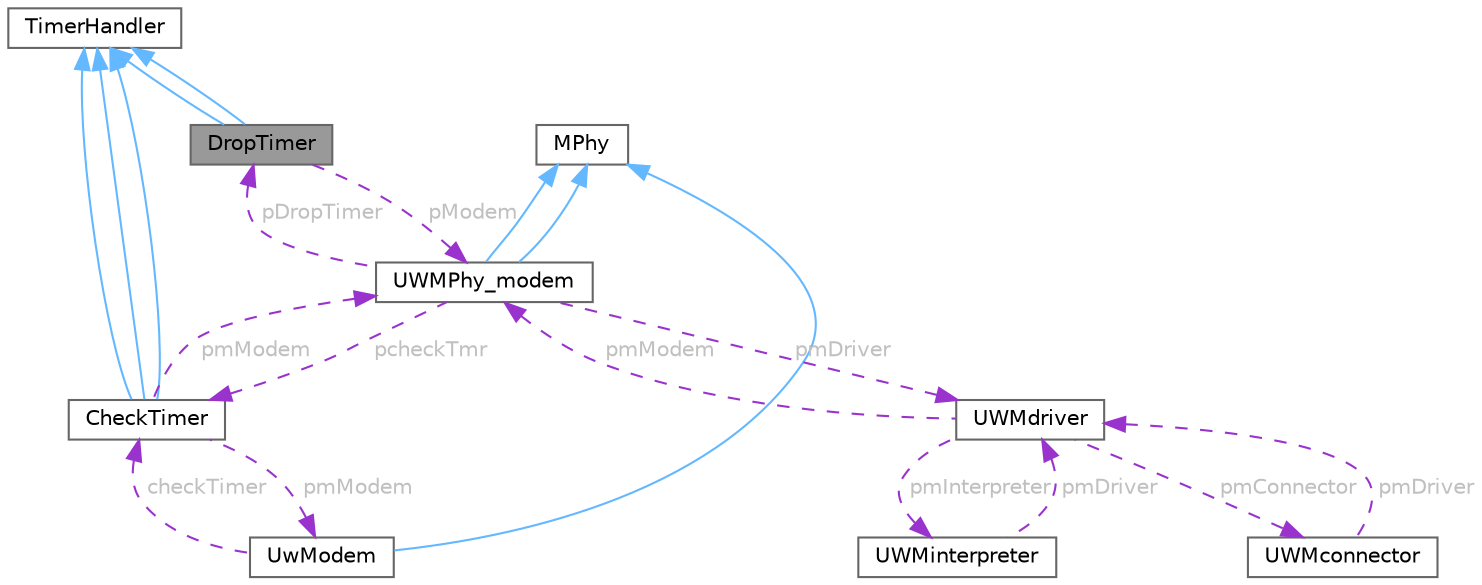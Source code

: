 digraph "DropTimer"
{
 // LATEX_PDF_SIZE
  bgcolor="transparent";
  edge [fontname=Helvetica,fontsize=10,labelfontname=Helvetica,labelfontsize=10];
  node [fontname=Helvetica,fontsize=10,shape=box,height=0.2,width=0.4];
  Node1 [id="Node000001",label="DropTimer",height=0.2,width=0.4,color="gray40", fillcolor="grey60", style="filled", fontcolor="black",tooltip=" "];
  Node2 -> Node1 [id="edge1_Node000001_Node000002",dir="back",color="steelblue1",style="solid",tooltip=" "];
  Node2 [id="Node000002",label="TimerHandler",height=0.2,width=0.4,color="gray40", fillcolor="white", style="filled",tooltip=" "];
  Node2 -> Node1 [id="edge2_Node000001_Node000002",dir="back",color="steelblue1",style="solid",tooltip=" "];
  Node3 -> Node1 [id="edge3_Node000001_Node000003",dir="back",color="darkorchid3",style="dashed",tooltip=" ",label=" pModem",fontcolor="grey" ];
  Node3 [id="Node000003",label="UWMPhy_modem",height=0.2,width=0.4,color="gray40", fillcolor="white", style="filled",URL="$classUWMPhy__modem.html",tooltip="The main class implementing the module used to implement the interface between ns2/NS-Miracle and rea..."];
  Node4 -> Node3 [id="edge4_Node000003_Node000004",dir="back",color="steelblue1",style="solid",tooltip=" "];
  Node4 [id="Node000004",label="MPhy",height=0.2,width=0.4,color="gray40", fillcolor="white", style="filled",tooltip=" "];
  Node4 -> Node3 [id="edge5_Node000003_Node000004",dir="back",color="steelblue1",style="solid",tooltip=" "];
  Node5 -> Node3 [id="edge6_Node000003_Node000005",dir="back",color="darkorchid3",style="dashed",tooltip=" ",label=" pcheckTmr",fontcolor="grey" ];
  Node5 [id="Node000005",label="CheckTimer",height=0.2,width=0.4,color="gray40", fillcolor="white", style="filled",URL="$classCheckTimer.html",tooltip="The class used by UwModem to handle simulator's event expirations; it is exploited to schedule the re..."];
  Node2 -> Node5 [id="edge7_Node000005_Node000002",dir="back",color="steelblue1",style="solid",tooltip=" "];
  Node2 -> Node5 [id="edge8_Node000005_Node000002",dir="back",color="steelblue1",style="solid",tooltip=" "];
  Node2 -> Node5 [id="edge9_Node000005_Node000002",dir="back",color="steelblue1",style="solid",tooltip=" "];
  Node6 -> Node5 [id="edge10_Node000005_Node000006",dir="back",color="darkorchid3",style="dashed",tooltip=" ",label=" pmModem",fontcolor="grey" ];
  Node6 [id="Node000006",label="UwModem",height=0.2,width=0.4,color="gray40", fillcolor="white", style="filled",URL="$classUwModem.html",tooltip="Class that implements the interface to DESERT, as used through Tcl scripts."];
  Node4 -> Node6 [id="edge11_Node000006_Node000004",dir="back",color="steelblue1",style="solid",tooltip=" "];
  Node5 -> Node6 [id="edge12_Node000006_Node000005",dir="back",color="darkorchid3",style="dashed",tooltip=" ",label=" checkTimer",fontcolor="grey" ];
  Node3 -> Node5 [id="edge13_Node000005_Node000003",dir="back",color="darkorchid3",style="dashed",tooltip=" ",label=" pmModem",fontcolor="grey" ];
  Node7 -> Node3 [id="edge14_Node000003_Node000007",dir="back",color="darkorchid3",style="dashed",tooltip=" ",label=" pmDriver",fontcolor="grey" ];
  Node7 [id="Node000007",label="UWMdriver",height=0.2,width=0.4,color="gray40", fillcolor="white", style="filled",URL="$classUWMdriver.html",tooltip="The class needed by UWMPhy_modem to handle the different transmissions cases and corresponding protoc..."];
  Node3 -> Node7 [id="edge15_Node000007_Node000003",dir="back",color="darkorchid3",style="dashed",tooltip=" ",label=" pmModem",fontcolor="grey" ];
  Node8 -> Node7 [id="edge16_Node000007_Node000008",dir="back",color="darkorchid3",style="dashed",tooltip=" ",label=" pmInterpreter",fontcolor="grey" ];
  Node8 [id="Node000008",label="UWMinterpreter",height=0.2,width=0.4,color="gray40", fillcolor="white", style="filled",URL="$classUWMinterpreter.html",tooltip="This class is in charge of building/parsing the necessary messages to make the UWMdriver able to comm..."];
  Node7 -> Node8 [id="edge17_Node000008_Node000007",dir="back",color="darkorchid3",style="dashed",tooltip=" ",label=" pmDriver",fontcolor="grey" ];
  Node9 -> Node7 [id="edge18_Node000007_Node000009",dir="back",color="darkorchid3",style="dashed",tooltip=" ",label=" pmConnector",fontcolor="grey" ];
  Node9 [id="Node000009",label="UWMconnector",height=0.2,width=0.4,color="gray40", fillcolor="white", style="filled",URL="$classUWMconnector.html",tooltip="The class needed by UWMPhy_modem to manage string exchange with the modem."];
  Node7 -> Node9 [id="edge19_Node000009_Node000007",dir="back",color="darkorchid3",style="dashed",tooltip=" ",label=" pmDriver",fontcolor="grey" ];
  Node1 -> Node3 [id="edge20_Node000003_Node000001",dir="back",color="darkorchid3",style="dashed",tooltip=" ",label=" pDropTimer",fontcolor="grey" ];
}
